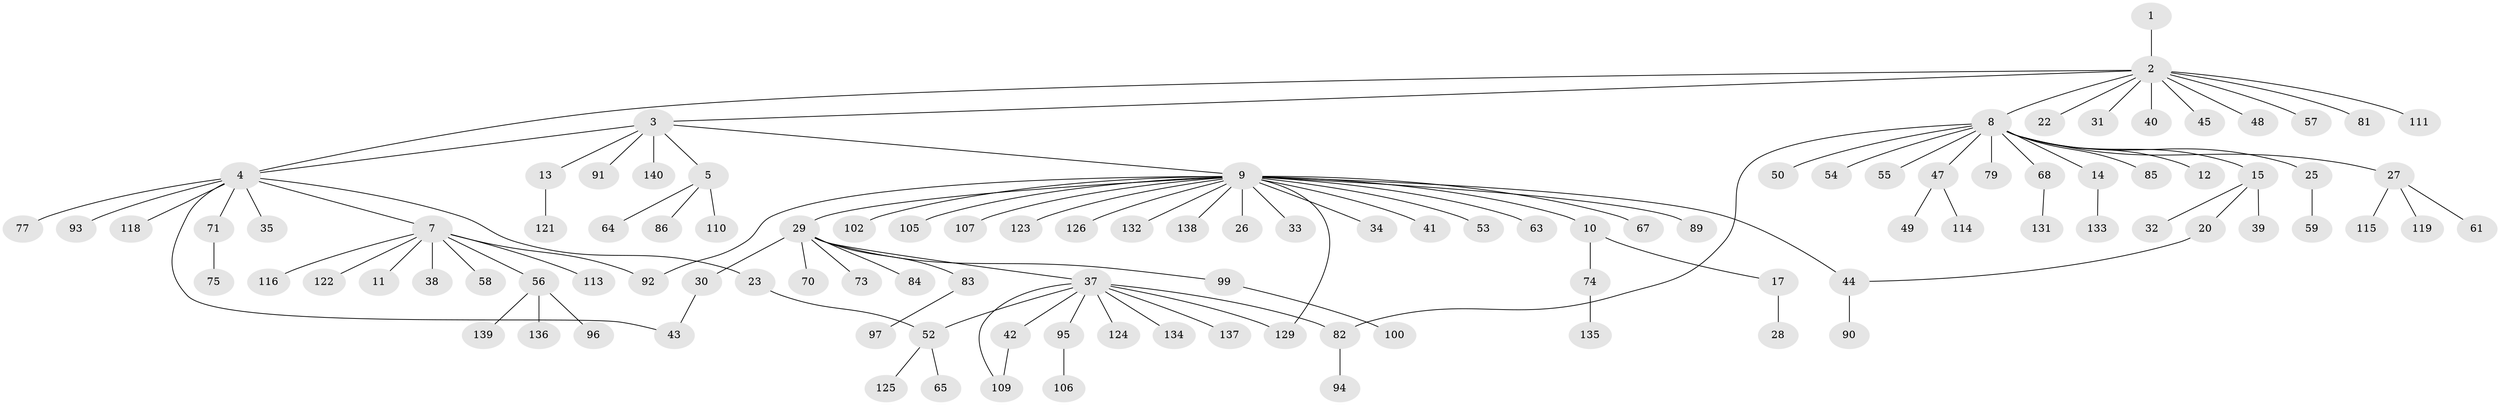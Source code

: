 // original degree distribution, {1: 0.5915492957746479, 13: 0.007042253521126761, 5: 0.014084507042253521, 3: 0.08450704225352113, 4: 0.04225352112676056, 7: 0.007042253521126761, 15: 0.007042253521126761, 20: 0.007042253521126761, 2: 0.21830985915492956, 9: 0.02112676056338028}
// Generated by graph-tools (version 1.1) at 2025/41/03/06/25 10:41:48]
// undirected, 110 vertices, 117 edges
graph export_dot {
graph [start="1"]
  node [color=gray90,style=filled];
  1;
  2 [super="+24"];
  3 [super="+6"];
  4 [super="+19"];
  5 [super="+46"];
  7 [super="+21"];
  8 [super="+18"];
  9 [super="+16"];
  10;
  11;
  12 [super="+130"];
  13;
  14 [super="+87"];
  15;
  17 [super="+88"];
  20;
  22 [super="+80"];
  23 [super="+76"];
  25 [super="+36"];
  26;
  27 [super="+141"];
  28;
  29 [super="+103"];
  30 [super="+112"];
  31;
  32;
  33;
  34;
  35;
  37 [super="+120"];
  38 [super="+108"];
  39 [super="+101"];
  40;
  41;
  42;
  43 [super="+72"];
  44 [super="+51"];
  45 [super="+62"];
  47;
  48;
  49 [super="+78"];
  50;
  52 [super="+60"];
  53 [super="+69"];
  54;
  55;
  56 [super="+66"];
  57;
  58;
  59 [super="+128"];
  61;
  63;
  64;
  65;
  67;
  68 [super="+127"];
  70;
  71;
  73;
  74;
  75 [super="+104"];
  77;
  79;
  81;
  82;
  83;
  84;
  85;
  86;
  89;
  90;
  91;
  92;
  93 [super="+142"];
  94;
  95 [super="+98"];
  96;
  97;
  99;
  100;
  102;
  105;
  106;
  107;
  109;
  110;
  111;
  113;
  114 [super="+117"];
  115;
  116;
  118;
  119;
  121;
  122;
  123;
  124;
  125;
  126;
  129;
  131;
  132;
  133;
  134;
  135;
  136;
  137;
  138;
  139;
  140;
  1 -- 2;
  2 -- 3;
  2 -- 4;
  2 -- 8;
  2 -- 22;
  2 -- 31;
  2 -- 40;
  2 -- 45;
  2 -- 48;
  2 -- 57;
  2 -- 81;
  2 -- 111;
  3 -- 5;
  3 -- 9;
  3 -- 140;
  3 -- 91;
  3 -- 13;
  3 -- 4;
  4 -- 7;
  4 -- 35;
  4 -- 71;
  4 -- 43;
  4 -- 77;
  4 -- 118;
  4 -- 23;
  4 -- 93;
  5 -- 86;
  5 -- 110;
  5 -- 64;
  7 -- 11;
  7 -- 58;
  7 -- 92;
  7 -- 116;
  7 -- 122;
  7 -- 56;
  7 -- 113;
  7 -- 38;
  8 -- 12;
  8 -- 14;
  8 -- 15;
  8 -- 25;
  8 -- 27;
  8 -- 47;
  8 -- 50;
  8 -- 54;
  8 -- 55;
  8 -- 68;
  8 -- 79;
  8 -- 82;
  8 -- 85;
  9 -- 10;
  9 -- 26;
  9 -- 29;
  9 -- 33;
  9 -- 34;
  9 -- 41;
  9 -- 44;
  9 -- 53;
  9 -- 63;
  9 -- 89;
  9 -- 102;
  9 -- 105;
  9 -- 107;
  9 -- 123;
  9 -- 126;
  9 -- 129;
  9 -- 132;
  9 -- 138;
  9 -- 67;
  9 -- 92;
  10 -- 17;
  10 -- 74;
  13 -- 121;
  14 -- 133;
  15 -- 20;
  15 -- 32;
  15 -- 39;
  17 -- 28;
  20 -- 44;
  23 -- 52;
  25 -- 59;
  27 -- 61;
  27 -- 115;
  27 -- 119;
  29 -- 30;
  29 -- 37;
  29 -- 70;
  29 -- 73;
  29 -- 83;
  29 -- 84;
  29 -- 99;
  30 -- 43;
  37 -- 42;
  37 -- 52;
  37 -- 95;
  37 -- 109;
  37 -- 124;
  37 -- 129;
  37 -- 137;
  37 -- 82;
  37 -- 134;
  42 -- 109;
  44 -- 90;
  47 -- 49;
  47 -- 114;
  52 -- 65;
  52 -- 125;
  56 -- 96;
  56 -- 139;
  56 -- 136;
  68 -- 131;
  71 -- 75;
  74 -- 135;
  82 -- 94;
  83 -- 97;
  95 -- 106;
  99 -- 100;
}
